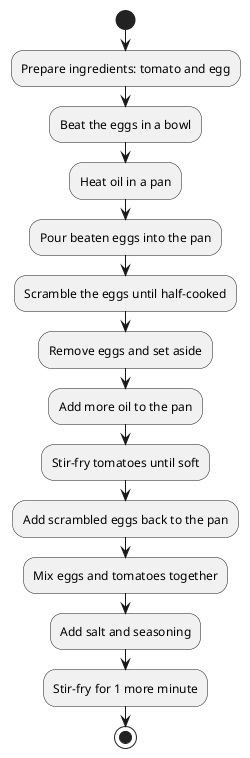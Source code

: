 @startuml
start
:Prepare ingredients: tomato and egg;
:Beat the eggs in a bowl;
:Heat oil in a pan;
:Pour beaten eggs into the pan;
:Scramble the eggs until half-cooked;
:Remove eggs and set aside;
:Add more oil to the pan;
:Stir-fry tomatoes until soft;
:Add scrambled eggs back to the pan;
:Mix eggs and tomatoes together;
:Add salt and seasoning;
:Stir-fry for 1 more minute;
stop
@enduml